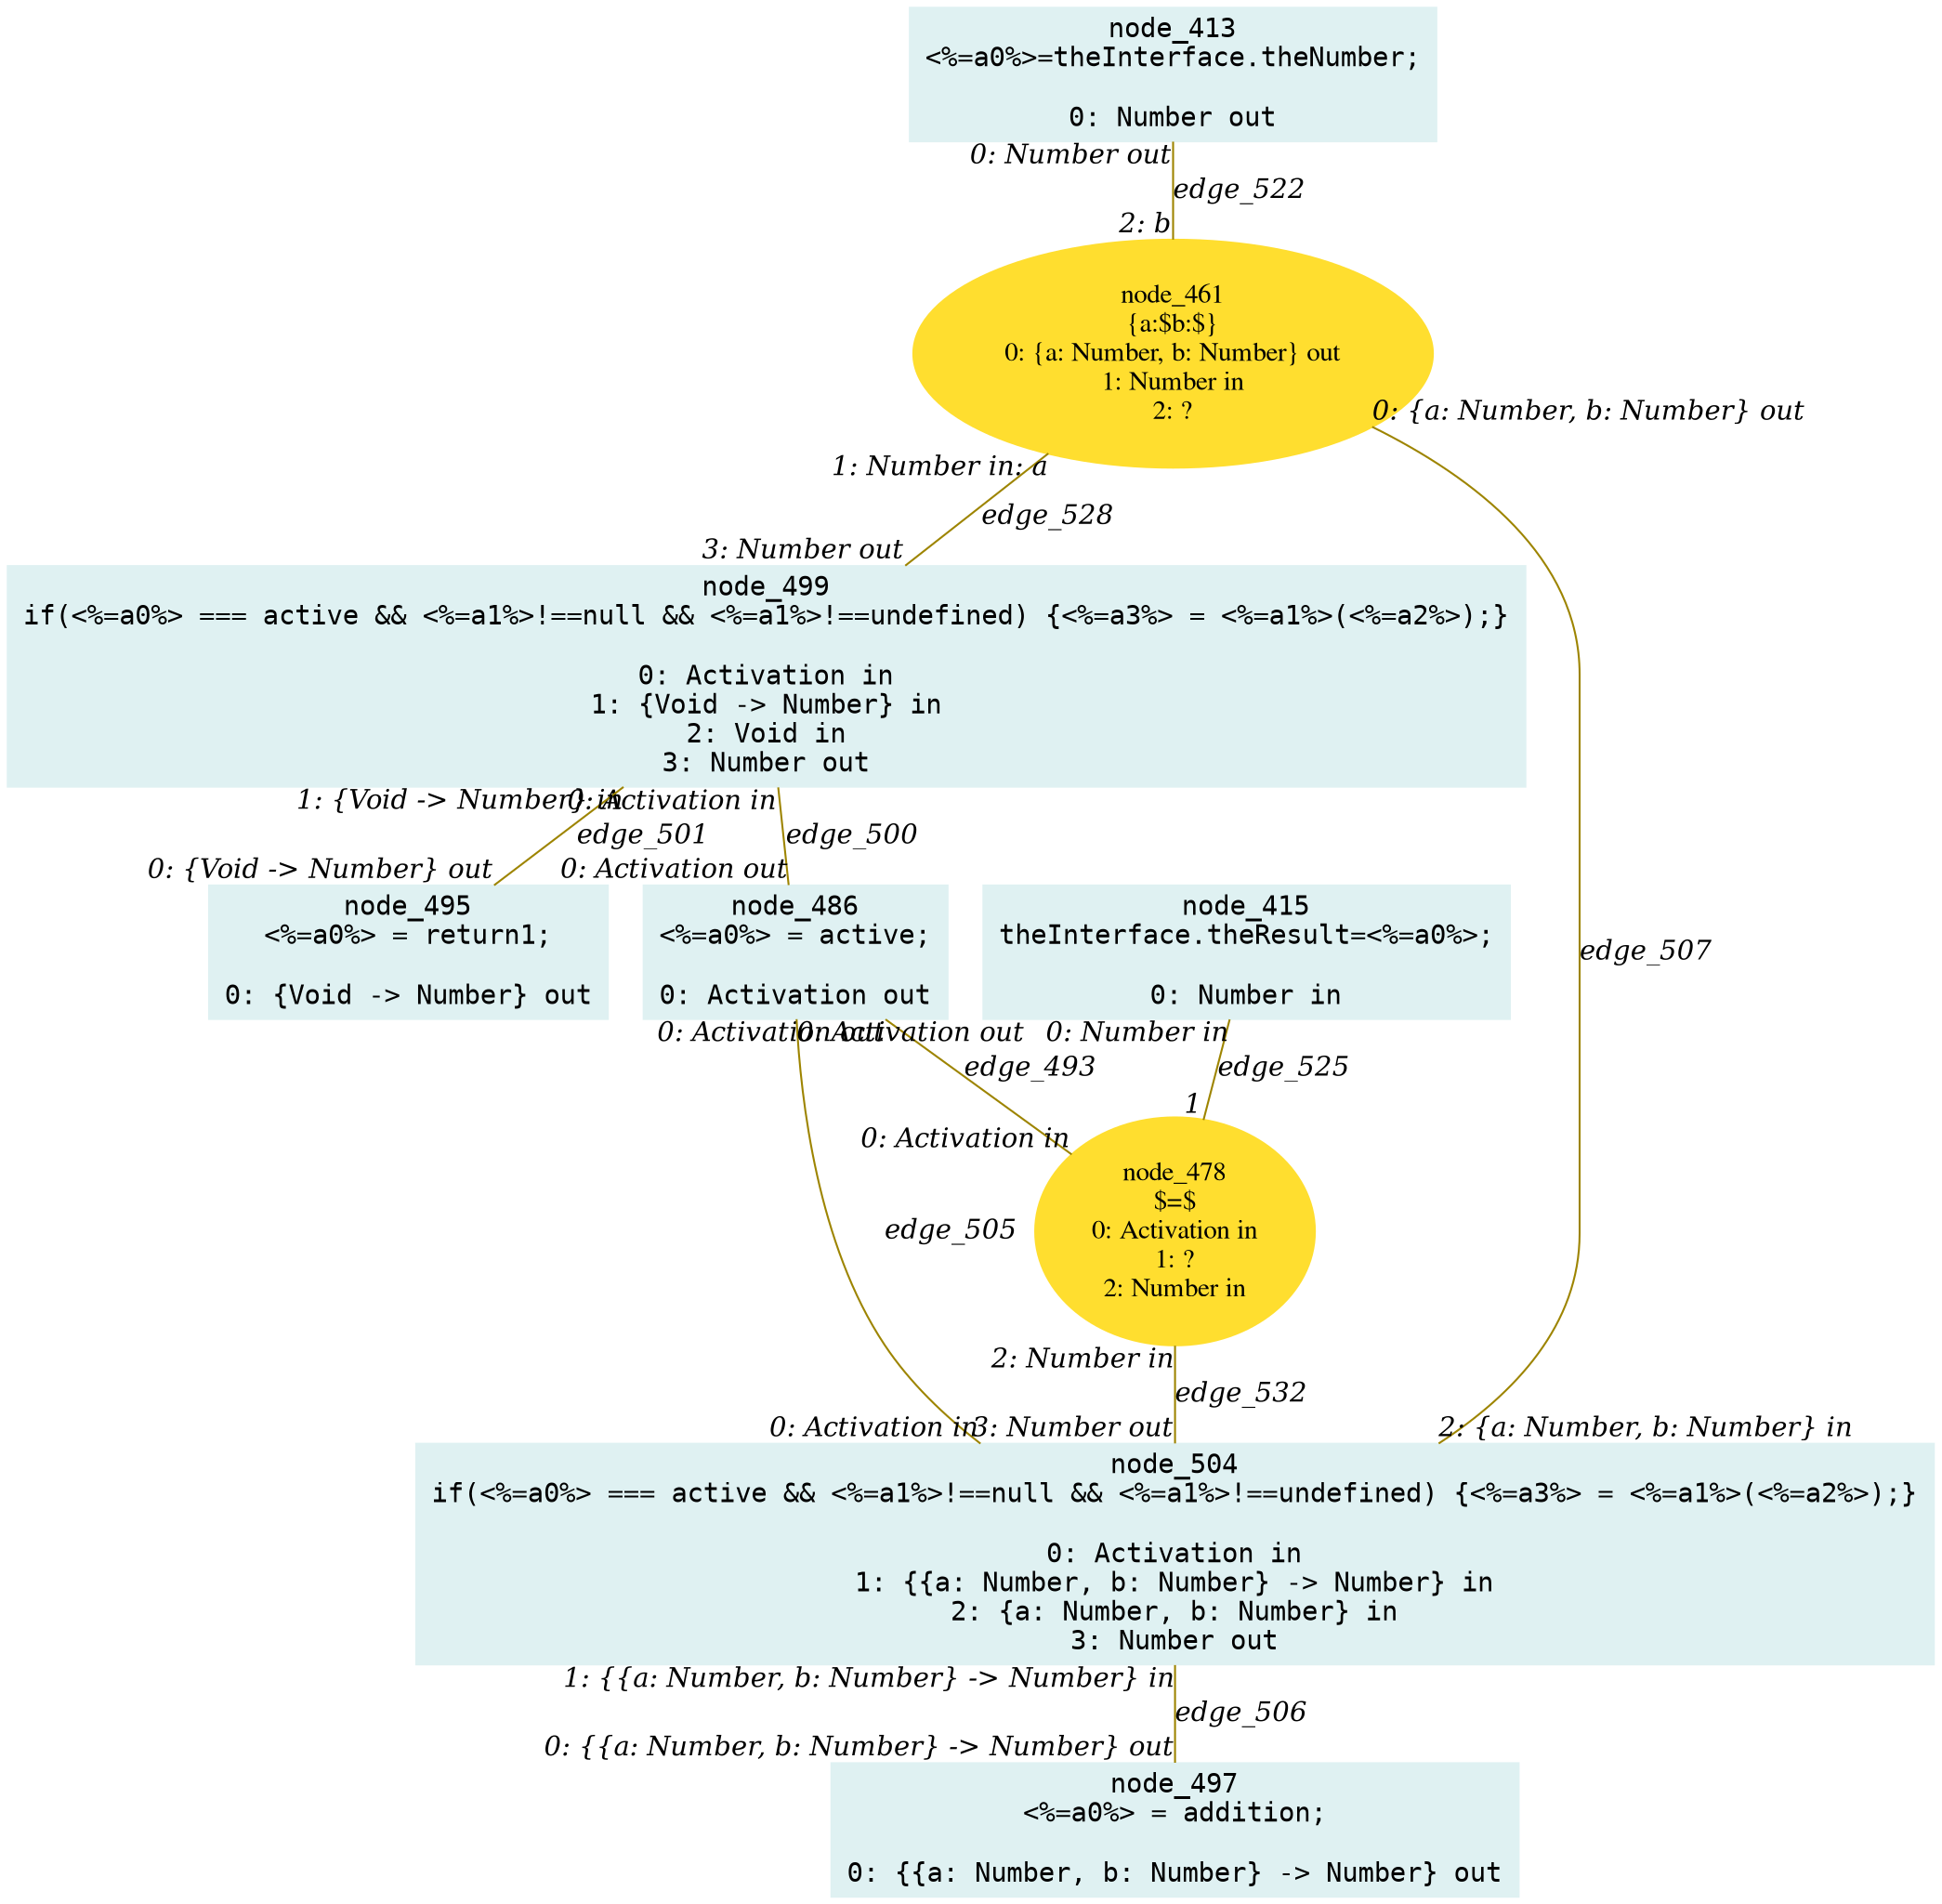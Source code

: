 digraph g{node_413 [shape="box", style="filled", color="#dff1f2", fontname="Courier", label="node_413
<%=a0%>=theInterface.theNumber;

0: Number out" ]
node_415 [shape="box", style="filled", color="#dff1f2", fontname="Courier", label="node_415
theInterface.theResult=<%=a0%>;

0: Number in" ]
node_461 [shape="ellipse", style="filled", color="#ffde2f", fontname="Times", label="node_461
{a:$b:$}
0: {a: Number, b: Number} out
1: Number in
2: ?" ]
node_478 [shape="ellipse", style="filled", color="#ffde2f", fontname="Times", label="node_478
$=$
0: Activation in
1: ?
2: Number in" ]
node_486 [shape="box", style="filled", color="#dff1f2", fontname="Courier", label="node_486
<%=a0%> = active;

0: Activation out" ]
node_495 [shape="box", style="filled", color="#dff1f2", fontname="Courier", label="node_495
<%=a0%> = return1;

0: {Void -> Number} out" ]
node_497 [shape="box", style="filled", color="#dff1f2", fontname="Courier", label="node_497
<%=a0%> = addition;

0: {{a: Number, b: Number} -> Number} out" ]
node_499 [shape="box", style="filled", color="#dff1f2", fontname="Courier", label="node_499
if(<%=a0%> === active && <%=a1%>!==null && <%=a1%>!==undefined) {<%=a3%> = <%=a1%>(<%=a2%>);}

0: Activation in
1: {Void -> Number} in
2: Void in
3: Number out" ]
node_504 [shape="box", style="filled", color="#dff1f2", fontname="Courier", label="node_504
if(<%=a0%> === active && <%=a1%>!==null && <%=a1%>!==undefined) {<%=a3%> = <%=a1%>(<%=a2%>);}

0: Activation in
1: {{a: Number, b: Number} -> Number} in
2: {a: Number, b: Number} in
3: Number out" ]
node_486 -> node_478 [dir=none, arrowHead=none, fontname="Times-Italic", arrowsize=1, color="#9d8400", label="edge_493",  headlabel="0: Activation in", taillabel="0: Activation out" ]
node_499 -> node_486 [dir=none, arrowHead=none, fontname="Times-Italic", arrowsize=1, color="#9d8400", label="edge_500",  headlabel="0: Activation out", taillabel="0: Activation in" ]
node_499 -> node_495 [dir=none, arrowHead=none, fontname="Times-Italic", arrowsize=1, color="#9d8400", label="edge_501",  headlabel="0: {Void -> Number} out", taillabel="1: {Void -> Number} in" ]
node_504 -> node_486 [dir=none, arrowHead=none, fontname="Times-Italic", arrowsize=1, color="#9d8400", label="edge_505",  headlabel="0: Activation out", taillabel="0: Activation in" ]
node_504 -> node_497 [dir=none, arrowHead=none, fontname="Times-Italic", arrowsize=1, color="#9d8400", label="edge_506",  headlabel="0: {{a: Number, b: Number} -> Number} out", taillabel="1: {{a: Number, b: Number} -> Number} in" ]
node_504 -> node_461 [dir=none, arrowHead=none, fontname="Times-Italic", arrowsize=1, color="#9d8400", label="edge_507",  headlabel="0: {a: Number, b: Number} out", taillabel="2: {a: Number, b: Number} in" ]
node_413 -> node_461 [dir=none, arrowHead=none, fontname="Times-Italic", arrowsize=1, color="#9d8400", label="edge_522",  headlabel="2: b", taillabel="0: Number out" ]
node_415 -> node_478 [dir=none, arrowHead=none, fontname="Times-Italic", arrowsize=1, color="#9d8400", label="edge_525",  headlabel="1", taillabel="0: Number in" ]
node_461 -> node_499 [dir=none, arrowHead=none, fontname="Times-Italic", arrowsize=1, color="#9d8400", label="edge_528",  headlabel="3: Number out", taillabel="1: Number in: a" ]
node_478 -> node_504 [dir=none, arrowHead=none, fontname="Times-Italic", arrowsize=1, color="#9d8400", label="edge_532",  headlabel="3: Number out", taillabel="2: Number in" ]
}